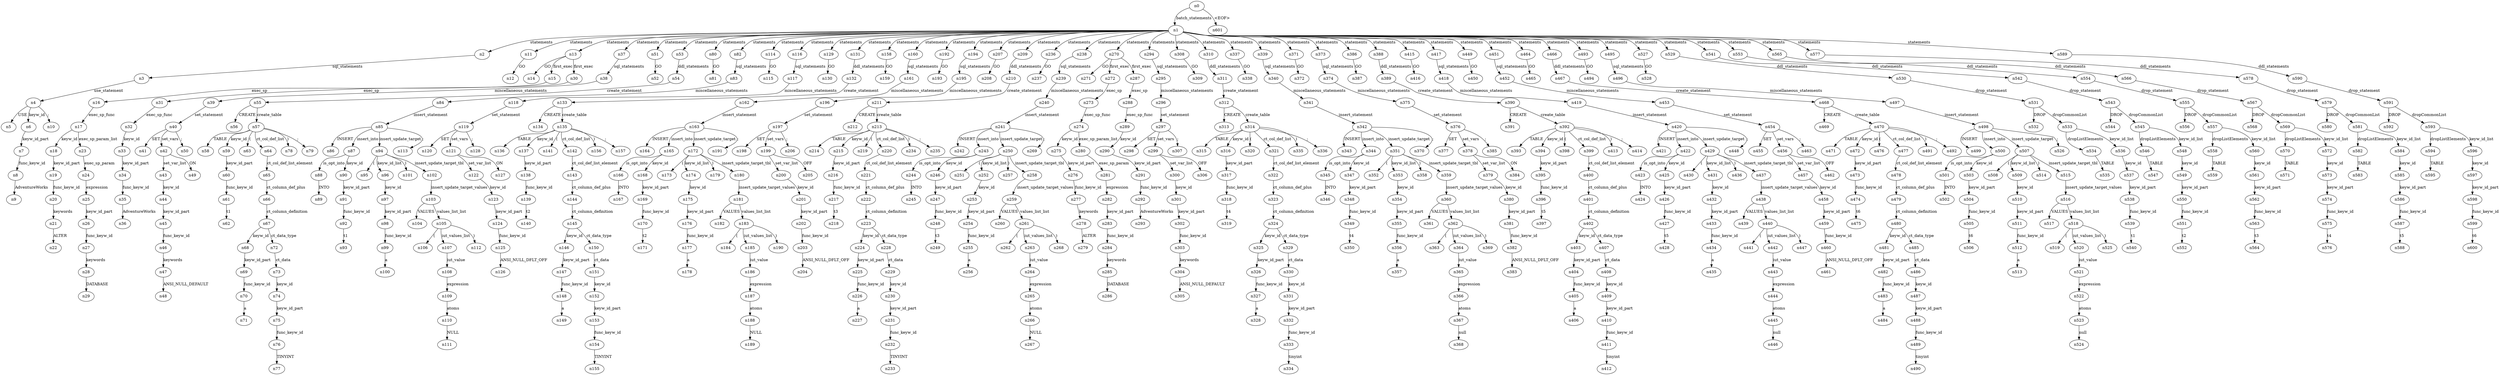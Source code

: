 digraph ParseTree {
  n0 -> n1 [label="batch_statements"];
  n1 -> n2 [label="statements"];
  n2 -> n3 [label="sql_statements"];
  n3 -> n4 [label="use_statement"];
  n4 -> n5 [label="USE"];
  n4 -> n6 [label="keyw_id"];
  n6 -> n7 [label="keyw_id_part"];
  n7 -> n8 [label="func_keyw_id"];
  n8 -> n9 [label="AdventureWorks"];
  n4 -> n10 [label=";"];
  n1 -> n11 [label="statements"];
  n11 -> n12 [label="GO"];
  n1 -> n13 [label="statements"];
  n13 -> n14 [label="GO"];
  n13 -> n15 [label="first_exec"];
  n15 -> n16 [label="exec_sp"];
  n16 -> n17 [label="exec_sp_func"];
  n17 -> n18 [label="keyw_id"];
  n18 -> n19 [label="keyw_id_part"];
  n19 -> n20 [label="func_keyw_id"];
  n20 -> n21 [label="keywords"];
  n21 -> n22 [label="ALTER"];
  n17 -> n23 [label="exec_sp_param_list"];
  n23 -> n24 [label="exec_sp_param"];
  n24 -> n25 [label="expression"];
  n25 -> n26 [label="keyw_id_part"];
  n26 -> n27 [label="func_keyw_id"];
  n27 -> n28 [label="keywords"];
  n28 -> n29 [label="DATABASE"];
  n13 -> n30 [label="first_exec"];
  n30 -> n31 [label="exec_sp"];
  n31 -> n32 [label="exec_sp_func"];
  n32 -> n33 [label="keyw_id"];
  n33 -> n34 [label="keyw_id_part"];
  n34 -> n35 [label="func_keyw_id"];
  n35 -> n36 [label="AdventureWorks"];
  n1 -> n37 [label="statements"];
  n37 -> n38 [label="sql_statements"];
  n38 -> n39 [label="miscellaneous_statements"];
  n39 -> n40 [label="set_statement"];
  n40 -> n41 [label="SET"];
  n40 -> n42 [label="set_vars"];
  n42 -> n43 [label="set_var_list"];
  n43 -> n44 [label="keyw_id"];
  n44 -> n45 [label="keyw_id_part"];
  n45 -> n46 [label="func_keyw_id"];
  n46 -> n47 [label="keywords"];
  n47 -> n48 [label="ANSI_NULL_DEFAULT "];
  n42 -> n49 [label="ON"];
  n40 -> n50 [label=";"];
  n1 -> n51 [label="statements"];
  n51 -> n52 [label="GO"];
  n1 -> n53 [label="statements"];
  n53 -> n54 [label="ddl_statements"];
  n54 -> n55 [label="create_statement"];
  n55 -> n56 [label="CREATE"];
  n55 -> n57 [label="create_table"];
  n57 -> n58 [label="TABLE"];
  n57 -> n59 [label="keyw_id"];
  n59 -> n60 [label="keyw_id_part"];
  n60 -> n61 [label="func_keyw_id"];
  n61 -> n62 [label="t1"];
  n57 -> n63 [label="("];
  n57 -> n64 [label="ct_col_def_list"];
  n64 -> n65 [label="ct_col_def_list_element"];
  n65 -> n66 [label="ct_column_def_plus"];
  n66 -> n67 [label="ct_column_definition"];
  n67 -> n68 [label="keyw_id"];
  n68 -> n69 [label="keyw_id_part"];
  n69 -> n70 [label="func_keyw_id"];
  n70 -> n71 [label="a"];
  n67 -> n72 [label="ct_data_type"];
  n72 -> n73 [label="ct_data"];
  n73 -> n74 [label="keyw_id"];
  n74 -> n75 [label="keyw_id_part"];
  n75 -> n76 [label="func_keyw_id"];
  n76 -> n77 [label="TINYINT"];
  n57 -> n78 [label=")"];
  n57 -> n79 [label=";"];
  n1 -> n80 [label="statements"];
  n80 -> n81 [label="GO"];
  n1 -> n82 [label="statements"];
  n82 -> n83 [label="sql_statements"];
  n83 -> n84 [label="miscellaneous_statements"];
  n84 -> n85 [label="insert_statement"];
  n85 -> n86 [label="INSERT"];
  n85 -> n87 [label="insert_into"];
  n87 -> n88 [label="is_opt_into"];
  n88 -> n89 [label="INTO"];
  n87 -> n90 [label="keyw_id"];
  n90 -> n91 [label="keyw_id_part"];
  n91 -> n92 [label="func_keyw_id"];
  n92 -> n93 [label="t1"];
  n85 -> n94 [label="insert_update_target"];
  n94 -> n95 [label="("];
  n94 -> n96 [label="keyw_id_list"];
  n96 -> n97 [label="keyw_id"];
  n97 -> n98 [label="keyw_id_part"];
  n98 -> n99 [label="func_keyw_id"];
  n99 -> n100 [label="a"];
  n94 -> n101 [label=")"];
  n94 -> n102 [label="insert_update_target_tbl"];
  n102 -> n103 [label="insert_update_target_values"];
  n103 -> n104 [label="VALUES"];
  n103 -> n105 [label="values_list_list"];
  n105 -> n106 [label="("];
  n105 -> n107 [label="iut_values_list"];
  n107 -> n108 [label="iut_value"];
  n108 -> n109 [label="expression"];
  n109 -> n110 [label="atoms"];
  n110 -> n111 [label="NULL"];
  n105 -> n112 [label=")"];
  n85 -> n113 [label=";"];
  n1 -> n114 [label="statements"];
  n114 -> n115 [label="GO"];
  n1 -> n116 [label="statements"];
  n116 -> n117 [label="sql_statements"];
  n117 -> n118 [label="miscellaneous_statements"];
  n118 -> n119 [label="set_statement"];
  n119 -> n120 [label="SET"];
  n119 -> n121 [label="set_vars"];
  n121 -> n122 [label="set_var_list"];
  n122 -> n123 [label="keyw_id"];
  n123 -> n124 [label="keyw_id_part"];
  n124 -> n125 [label="func_keyw_id"];
  n125 -> n126 [label="ANSI_NULL_DFLT_OFF"];
  n121 -> n127 [label="ON"];
  n119 -> n128 [label=";"];
  n1 -> n129 [label="statements"];
  n129 -> n130 [label="GO"];
  n1 -> n131 [label="statements"];
  n131 -> n132 [label="ddl_statements"];
  n132 -> n133 [label="create_statement"];
  n133 -> n134 [label="CREATE"];
  n133 -> n135 [label="create_table"];
  n135 -> n136 [label="TABLE"];
  n135 -> n137 [label="keyw_id"];
  n137 -> n138 [label="keyw_id_part"];
  n138 -> n139 [label="func_keyw_id"];
  n139 -> n140 [label="t2"];
  n135 -> n141 [label="("];
  n135 -> n142 [label="ct_col_def_list"];
  n142 -> n143 [label="ct_col_def_list_element"];
  n143 -> n144 [label="ct_column_def_plus"];
  n144 -> n145 [label="ct_column_definition"];
  n145 -> n146 [label="keyw_id"];
  n146 -> n147 [label="keyw_id_part"];
  n147 -> n148 [label="func_keyw_id"];
  n148 -> n149 [label="a"];
  n145 -> n150 [label="ct_data_type"];
  n150 -> n151 [label="ct_data"];
  n151 -> n152 [label="keyw_id"];
  n152 -> n153 [label="keyw_id_part"];
  n153 -> n154 [label="func_keyw_id"];
  n154 -> n155 [label="TINYINT"];
  n135 -> n156 [label=")"];
  n135 -> n157 [label=";"];
  n1 -> n158 [label="statements"];
  n158 -> n159 [label="GO"];
  n1 -> n160 [label="statements"];
  n160 -> n161 [label="sql_statements"];
  n161 -> n162 [label="miscellaneous_statements"];
  n162 -> n163 [label="insert_statement"];
  n163 -> n164 [label="INSERT"];
  n163 -> n165 [label="insert_into"];
  n165 -> n166 [label="is_opt_into"];
  n166 -> n167 [label="INTO"];
  n165 -> n168 [label="keyw_id"];
  n168 -> n169 [label="keyw_id_part"];
  n169 -> n170 [label="func_keyw_id"];
  n170 -> n171 [label="t2"];
  n163 -> n172 [label="insert_update_target"];
  n172 -> n173 [label="("];
  n172 -> n174 [label="keyw_id_list"];
  n174 -> n175 [label="keyw_id"];
  n175 -> n176 [label="keyw_id_part"];
  n176 -> n177 [label="func_keyw_id"];
  n177 -> n178 [label="a"];
  n172 -> n179 [label=")"];
  n172 -> n180 [label="insert_update_target_tbl"];
  n180 -> n181 [label="insert_update_target_values"];
  n181 -> n182 [label="VALUES"];
  n181 -> n183 [label="values_list_list"];
  n183 -> n184 [label="("];
  n183 -> n185 [label="iut_values_list"];
  n185 -> n186 [label="iut_value"];
  n186 -> n187 [label="expression"];
  n187 -> n188 [label="atoms"];
  n188 -> n189 [label="NULL"];
  n183 -> n190 [label=")"];
  n163 -> n191 [label=";"];
  n1 -> n192 [label="statements"];
  n192 -> n193 [label="GO"];
  n1 -> n194 [label="statements"];
  n194 -> n195 [label="sql_statements"];
  n195 -> n196 [label="miscellaneous_statements"];
  n196 -> n197 [label="set_statement"];
  n197 -> n198 [label="SET"];
  n197 -> n199 [label="set_vars"];
  n199 -> n200 [label="set_var_list"];
  n200 -> n201 [label="keyw_id"];
  n201 -> n202 [label="keyw_id_part"];
  n202 -> n203 [label="func_keyw_id"];
  n203 -> n204 [label="ANSI_NULL_DFLT_OFF"];
  n199 -> n205 [label="OFF"];
  n197 -> n206 [label=";"];
  n1 -> n207 [label="statements"];
  n207 -> n208 [label="GO"];
  n1 -> n209 [label="statements"];
  n209 -> n210 [label="ddl_statements"];
  n210 -> n211 [label="create_statement"];
  n211 -> n212 [label="CREATE"];
  n211 -> n213 [label="create_table"];
  n213 -> n214 [label="TABLE"];
  n213 -> n215 [label="keyw_id"];
  n215 -> n216 [label="keyw_id_part"];
  n216 -> n217 [label="func_keyw_id"];
  n217 -> n218 [label="t3"];
  n213 -> n219 [label="("];
  n213 -> n220 [label="ct_col_def_list"];
  n220 -> n221 [label="ct_col_def_list_element"];
  n221 -> n222 [label="ct_column_def_plus"];
  n222 -> n223 [label="ct_column_definition"];
  n223 -> n224 [label="keyw_id"];
  n224 -> n225 [label="keyw_id_part"];
  n225 -> n226 [label="func_keyw_id"];
  n226 -> n227 [label="a"];
  n223 -> n228 [label="ct_data_type"];
  n228 -> n229 [label="ct_data"];
  n229 -> n230 [label="keyw_id"];
  n230 -> n231 [label="keyw_id_part"];
  n231 -> n232 [label="func_keyw_id"];
  n232 -> n233 [label="TINYINT"];
  n213 -> n234 [label=")"];
  n213 -> n235 [label=";"];
  n1 -> n236 [label="statements"];
  n236 -> n237 [label="GO"];
  n1 -> n238 [label="statements"];
  n238 -> n239 [label="sql_statements"];
  n239 -> n240 [label="miscellaneous_statements"];
  n240 -> n241 [label="insert_statement"];
  n241 -> n242 [label="INSERT"];
  n241 -> n243 [label="insert_into"];
  n243 -> n244 [label="is_opt_into"];
  n244 -> n245 [label="INTO"];
  n243 -> n246 [label="keyw_id"];
  n246 -> n247 [label="keyw_id_part"];
  n247 -> n248 [label="func_keyw_id"];
  n248 -> n249 [label="t3"];
  n241 -> n250 [label="insert_update_target"];
  n250 -> n251 [label="("];
  n250 -> n252 [label="keyw_id_list"];
  n252 -> n253 [label="keyw_id"];
  n253 -> n254 [label="keyw_id_part"];
  n254 -> n255 [label="func_keyw_id"];
  n255 -> n256 [label="a"];
  n250 -> n257 [label=")"];
  n250 -> n258 [label="insert_update_target_tbl"];
  n258 -> n259 [label="insert_update_target_values"];
  n259 -> n260 [label="VALUES"];
  n259 -> n261 [label="values_list_list"];
  n261 -> n262 [label="("];
  n261 -> n263 [label="iut_values_list"];
  n263 -> n264 [label="iut_value"];
  n264 -> n265 [label="expression"];
  n265 -> n266 [label="atoms"];
  n266 -> n267 [label="NULL"];
  n261 -> n268 [label=")"];
  n241 -> n269 [label=";"];
  n1 -> n270 [label="statements"];
  n270 -> n271 [label="GO"];
  n270 -> n272 [label="first_exec"];
  n272 -> n273 [label="exec_sp"];
  n273 -> n274 [label="exec_sp_func"];
  n274 -> n275 [label="keyw_id"];
  n275 -> n276 [label="keyw_id_part"];
  n276 -> n277 [label="func_keyw_id"];
  n277 -> n278 [label="keywords"];
  n278 -> n279 [label="ALTER"];
  n274 -> n280 [label="exec_sp_param_list"];
  n280 -> n281 [label="exec_sp_param"];
  n281 -> n282 [label="expression"];
  n282 -> n283 [label="keyw_id_part"];
  n283 -> n284 [label="func_keyw_id"];
  n284 -> n285 [label="keywords"];
  n285 -> n286 [label="DATABASE"];
  n270 -> n287 [label="first_exec"];
  n287 -> n288 [label="exec_sp"];
  n288 -> n289 [label="exec_sp_func"];
  n289 -> n290 [label="keyw_id"];
  n290 -> n291 [label="keyw_id_part"];
  n291 -> n292 [label="func_keyw_id"];
  n292 -> n293 [label="AdventureWorks"];
  n1 -> n294 [label="statements"];
  n294 -> n295 [label="sql_statements"];
  n295 -> n296 [label="miscellaneous_statements"];
  n296 -> n297 [label="set_statement"];
  n297 -> n298 [label="SET"];
  n297 -> n299 [label="set_vars"];
  n299 -> n300 [label="set_var_list"];
  n300 -> n301 [label="keyw_id"];
  n301 -> n302 [label="keyw_id_part"];
  n302 -> n303 [label="func_keyw_id"];
  n303 -> n304 [label="keywords"];
  n304 -> n305 [label="ANSI_NULL_DEFAULT "];
  n299 -> n306 [label="OFF"];
  n297 -> n307 [label=";"];
  n1 -> n308 [label="statements"];
  n308 -> n309 [label="GO"];
  n1 -> n310 [label="statements"];
  n310 -> n311 [label="ddl_statements"];
  n311 -> n312 [label="create_statement"];
  n312 -> n313 [label="CREATE"];
  n312 -> n314 [label="create_table"];
  n314 -> n315 [label="TABLE"];
  n314 -> n316 [label="keyw_id"];
  n316 -> n317 [label="keyw_id_part"];
  n317 -> n318 [label="func_keyw_id"];
  n318 -> n319 [label="t4"];
  n314 -> n320 [label="("];
  n314 -> n321 [label="ct_col_def_list"];
  n321 -> n322 [label="ct_col_def_list_element"];
  n322 -> n323 [label="ct_column_def_plus"];
  n323 -> n324 [label="ct_column_definition"];
  n324 -> n325 [label="keyw_id"];
  n325 -> n326 [label="keyw_id_part"];
  n326 -> n327 [label="func_keyw_id"];
  n327 -> n328 [label="a"];
  n324 -> n329 [label="ct_data_type"];
  n329 -> n330 [label="ct_data"];
  n330 -> n331 [label="keyw_id"];
  n331 -> n332 [label="keyw_id_part"];
  n332 -> n333 [label="func_keyw_id"];
  n333 -> n334 [label="tinyint"];
  n314 -> n335 [label=")"];
  n314 -> n336 [label=";"];
  n1 -> n337 [label="statements"];
  n337 -> n338 [label="GO"];
  n1 -> n339 [label="statements"];
  n339 -> n340 [label="sql_statements"];
  n340 -> n341 [label="miscellaneous_statements"];
  n341 -> n342 [label="insert_statement"];
  n342 -> n343 [label="INSERT"];
  n342 -> n344 [label="insert_into"];
  n344 -> n345 [label="is_opt_into"];
  n345 -> n346 [label="INTO"];
  n344 -> n347 [label="keyw_id"];
  n347 -> n348 [label="keyw_id_part"];
  n348 -> n349 [label="func_keyw_id"];
  n349 -> n350 [label="t4"];
  n342 -> n351 [label="insert_update_target"];
  n351 -> n352 [label="("];
  n351 -> n353 [label="keyw_id_list"];
  n353 -> n354 [label="keyw_id"];
  n354 -> n355 [label="keyw_id_part"];
  n355 -> n356 [label="func_keyw_id"];
  n356 -> n357 [label="a"];
  n351 -> n358 [label=")"];
  n351 -> n359 [label="insert_update_target_tbl"];
  n359 -> n360 [label="insert_update_target_values"];
  n360 -> n361 [label="VALUES"];
  n360 -> n362 [label="values_list_list"];
  n362 -> n363 [label="("];
  n362 -> n364 [label="iut_values_list"];
  n364 -> n365 [label="iut_value"];
  n365 -> n366 [label="expression"];
  n366 -> n367 [label="atoms"];
  n367 -> n368 [label="null"];
  n362 -> n369 [label=")"];
  n342 -> n370 [label=";"];
  n1 -> n371 [label="statements"];
  n371 -> n372 [label="GO"];
  n1 -> n373 [label="statements"];
  n373 -> n374 [label="sql_statements"];
  n374 -> n375 [label="miscellaneous_statements"];
  n375 -> n376 [label="set_statement"];
  n376 -> n377 [label="SET"];
  n376 -> n378 [label="set_vars"];
  n378 -> n379 [label="set_var_list"];
  n379 -> n380 [label="keyw_id"];
  n380 -> n381 [label="keyw_id_part"];
  n381 -> n382 [label="func_keyw_id"];
  n382 -> n383 [label="ANSI_NULL_DFLT_OFF"];
  n378 -> n384 [label="ON"];
  n376 -> n385 [label=";"];
  n1 -> n386 [label="statements"];
  n386 -> n387 [label="GO"];
  n1 -> n388 [label="statements"];
  n388 -> n389 [label="ddl_statements"];
  n389 -> n390 [label="create_statement"];
  n390 -> n391 [label="CREATE"];
  n390 -> n392 [label="create_table"];
  n392 -> n393 [label="TABLE"];
  n392 -> n394 [label="keyw_id"];
  n394 -> n395 [label="keyw_id_part"];
  n395 -> n396 [label="func_keyw_id"];
  n396 -> n397 [label="t5"];
  n392 -> n398 [label="("];
  n392 -> n399 [label="ct_col_def_list"];
  n399 -> n400 [label="ct_col_def_list_element"];
  n400 -> n401 [label="ct_column_def_plus"];
  n401 -> n402 [label="ct_column_definition"];
  n402 -> n403 [label="keyw_id"];
  n403 -> n404 [label="keyw_id_part"];
  n404 -> n405 [label="func_keyw_id"];
  n405 -> n406 [label="a"];
  n402 -> n407 [label="ct_data_type"];
  n407 -> n408 [label="ct_data"];
  n408 -> n409 [label="keyw_id"];
  n409 -> n410 [label="keyw_id_part"];
  n410 -> n411 [label="func_keyw_id"];
  n411 -> n412 [label="tinyint"];
  n392 -> n413 [label=")"];
  n392 -> n414 [label=";"];
  n1 -> n415 [label="statements"];
  n415 -> n416 [label="GO"];
  n1 -> n417 [label="statements"];
  n417 -> n418 [label="sql_statements"];
  n418 -> n419 [label="miscellaneous_statements"];
  n419 -> n420 [label="insert_statement"];
  n420 -> n421 [label="INSERT"];
  n420 -> n422 [label="insert_into"];
  n422 -> n423 [label="is_opt_into"];
  n423 -> n424 [label="INTO"];
  n422 -> n425 [label="keyw_id"];
  n425 -> n426 [label="keyw_id_part"];
  n426 -> n427 [label="func_keyw_id"];
  n427 -> n428 [label="t5"];
  n420 -> n429 [label="insert_update_target"];
  n429 -> n430 [label="("];
  n429 -> n431 [label="keyw_id_list"];
  n431 -> n432 [label="keyw_id"];
  n432 -> n433 [label="keyw_id_part"];
  n433 -> n434 [label="func_keyw_id"];
  n434 -> n435 [label="a"];
  n429 -> n436 [label=")"];
  n429 -> n437 [label="insert_update_target_tbl"];
  n437 -> n438 [label="insert_update_target_values"];
  n438 -> n439 [label="VALUES"];
  n438 -> n440 [label="values_list_list"];
  n440 -> n441 [label="("];
  n440 -> n442 [label="iut_values_list"];
  n442 -> n443 [label="iut_value"];
  n443 -> n444 [label="expression"];
  n444 -> n445 [label="atoms"];
  n445 -> n446 [label="null"];
  n440 -> n447 [label=")"];
  n420 -> n448 [label=";"];
  n1 -> n449 [label="statements"];
  n449 -> n450 [label="GO"];
  n1 -> n451 [label="statements"];
  n451 -> n452 [label="sql_statements"];
  n452 -> n453 [label="miscellaneous_statements"];
  n453 -> n454 [label="set_statement"];
  n454 -> n455 [label="SET"];
  n454 -> n456 [label="set_vars"];
  n456 -> n457 [label="set_var_list"];
  n457 -> n458 [label="keyw_id"];
  n458 -> n459 [label="keyw_id_part"];
  n459 -> n460 [label="func_keyw_id"];
  n460 -> n461 [label="ANSI_NULL_DFLT_OFF"];
  n456 -> n462 [label="OFF"];
  n454 -> n463 [label=";"];
  n1 -> n464 [label="statements"];
  n464 -> n465 [label="GO"];
  n1 -> n466 [label="statements"];
  n466 -> n467 [label="ddl_statements"];
  n467 -> n468 [label="create_statement"];
  n468 -> n469 [label="CREATE"];
  n468 -> n470 [label="create_table"];
  n470 -> n471 [label="TABLE"];
  n470 -> n472 [label="keyw_id"];
  n472 -> n473 [label="keyw_id_part"];
  n473 -> n474 [label="func_keyw_id"];
  n474 -> n475 [label="t6"];
  n470 -> n476 [label="("];
  n470 -> n477 [label="ct_col_def_list"];
  n477 -> n478 [label="ct_col_def_list_element"];
  n478 -> n479 [label="ct_column_def_plus"];
  n479 -> n480 [label="ct_column_definition"];
  n480 -> n481 [label="keyw_id"];
  n481 -> n482 [label="keyw_id_part"];
  n482 -> n483 [label="func_keyw_id"];
  n483 -> n484 [label="a"];
  n480 -> n485 [label="ct_data_type"];
  n485 -> n486 [label="ct_data"];
  n486 -> n487 [label="keyw_id"];
  n487 -> n488 [label="keyw_id_part"];
  n488 -> n489 [label="func_keyw_id"];
  n489 -> n490 [label="tinyint"];
  n470 -> n491 [label=")"];
  n470 -> n492 [label=";"];
  n1 -> n493 [label="statements"];
  n493 -> n494 [label="GO"];
  n1 -> n495 [label="statements"];
  n495 -> n496 [label="sql_statements"];
  n496 -> n497 [label="miscellaneous_statements"];
  n497 -> n498 [label="insert_statement"];
  n498 -> n499 [label="INSERT"];
  n498 -> n500 [label="insert_into"];
  n500 -> n501 [label="is_opt_into"];
  n501 -> n502 [label="INTO"];
  n500 -> n503 [label="keyw_id"];
  n503 -> n504 [label="keyw_id_part"];
  n504 -> n505 [label="func_keyw_id"];
  n505 -> n506 [label="t6"];
  n498 -> n507 [label="insert_update_target"];
  n507 -> n508 [label="("];
  n507 -> n509 [label="keyw_id_list"];
  n509 -> n510 [label="keyw_id"];
  n510 -> n511 [label="keyw_id_part"];
  n511 -> n512 [label="func_keyw_id"];
  n512 -> n513 [label="a"];
  n507 -> n514 [label=")"];
  n507 -> n515 [label="insert_update_target_tbl"];
  n515 -> n516 [label="insert_update_target_values"];
  n516 -> n517 [label="VALUES"];
  n516 -> n518 [label="values_list_list"];
  n518 -> n519 [label="("];
  n518 -> n520 [label="iut_values_list"];
  n520 -> n521 [label="iut_value"];
  n521 -> n522 [label="expression"];
  n522 -> n523 [label="atoms"];
  n523 -> n524 [label="null"];
  n518 -> n525 [label=")"];
  n498 -> n526 [label=";"];
  n1 -> n527 [label="statements"];
  n527 -> n528 [label="GO"];
  n1 -> n529 [label="statements"];
  n529 -> n530 [label="ddl_statements"];
  n530 -> n531 [label="drop_statement"];
  n531 -> n532 [label="DROP"];
  n531 -> n533 [label="dropCommonList"];
  n533 -> n534 [label="dropListElements"];
  n534 -> n535 [label="TABLE"];
  n533 -> n536 [label="keyw_id_list"];
  n536 -> n537 [label="keyw_id"];
  n537 -> n538 [label="keyw_id_part"];
  n538 -> n539 [label="func_keyw_id"];
  n539 -> n540 [label="t1"];
  n1 -> n541 [label="statements"];
  n541 -> n542 [label="ddl_statements"];
  n542 -> n543 [label="drop_statement"];
  n543 -> n544 [label="DROP"];
  n543 -> n545 [label="dropCommonList"];
  n545 -> n546 [label="dropListElements"];
  n546 -> n547 [label="TABLE"];
  n545 -> n548 [label="keyw_id_list"];
  n548 -> n549 [label="keyw_id"];
  n549 -> n550 [label="keyw_id_part"];
  n550 -> n551 [label="func_keyw_id"];
  n551 -> n552 [label="t2"];
  n1 -> n553 [label="statements"];
  n553 -> n554 [label="ddl_statements"];
  n554 -> n555 [label="drop_statement"];
  n555 -> n556 [label="DROP"];
  n555 -> n557 [label="dropCommonList"];
  n557 -> n558 [label="dropListElements"];
  n558 -> n559 [label="TABLE"];
  n557 -> n560 [label="keyw_id_list"];
  n560 -> n561 [label="keyw_id"];
  n561 -> n562 [label="keyw_id_part"];
  n562 -> n563 [label="func_keyw_id"];
  n563 -> n564 [label="t3"];
  n1 -> n565 [label="statements"];
  n565 -> n566 [label="ddl_statements"];
  n566 -> n567 [label="drop_statement"];
  n567 -> n568 [label="DROP"];
  n567 -> n569 [label="dropCommonList"];
  n569 -> n570 [label="dropListElements"];
  n570 -> n571 [label="TABLE"];
  n569 -> n572 [label="keyw_id_list"];
  n572 -> n573 [label="keyw_id"];
  n573 -> n574 [label="keyw_id_part"];
  n574 -> n575 [label="func_keyw_id"];
  n575 -> n576 [label="t4"];
  n1 -> n577 [label="statements"];
  n577 -> n578 [label="ddl_statements"];
  n578 -> n579 [label="drop_statement"];
  n579 -> n580 [label="DROP"];
  n579 -> n581 [label="dropCommonList"];
  n581 -> n582 [label="dropListElements"];
  n582 -> n583 [label="TABLE"];
  n581 -> n584 [label="keyw_id_list"];
  n584 -> n585 [label="keyw_id"];
  n585 -> n586 [label="keyw_id_part"];
  n586 -> n587 [label="func_keyw_id"];
  n587 -> n588 [label="t5"];
  n1 -> n589 [label="statements"];
  n589 -> n590 [label="ddl_statements"];
  n590 -> n591 [label="drop_statement"];
  n591 -> n592 [label="DROP"];
  n591 -> n593 [label="dropCommonList"];
  n593 -> n594 [label="dropListElements"];
  n594 -> n595 [label="TABLE"];
  n593 -> n596 [label="keyw_id_list"];
  n596 -> n597 [label="keyw_id"];
  n597 -> n598 [label="keyw_id_part"];
  n598 -> n599 [label="func_keyw_id"];
  n599 -> n600 [label="t6"];
  n0 -> n601 [label="<EOF>"];
}